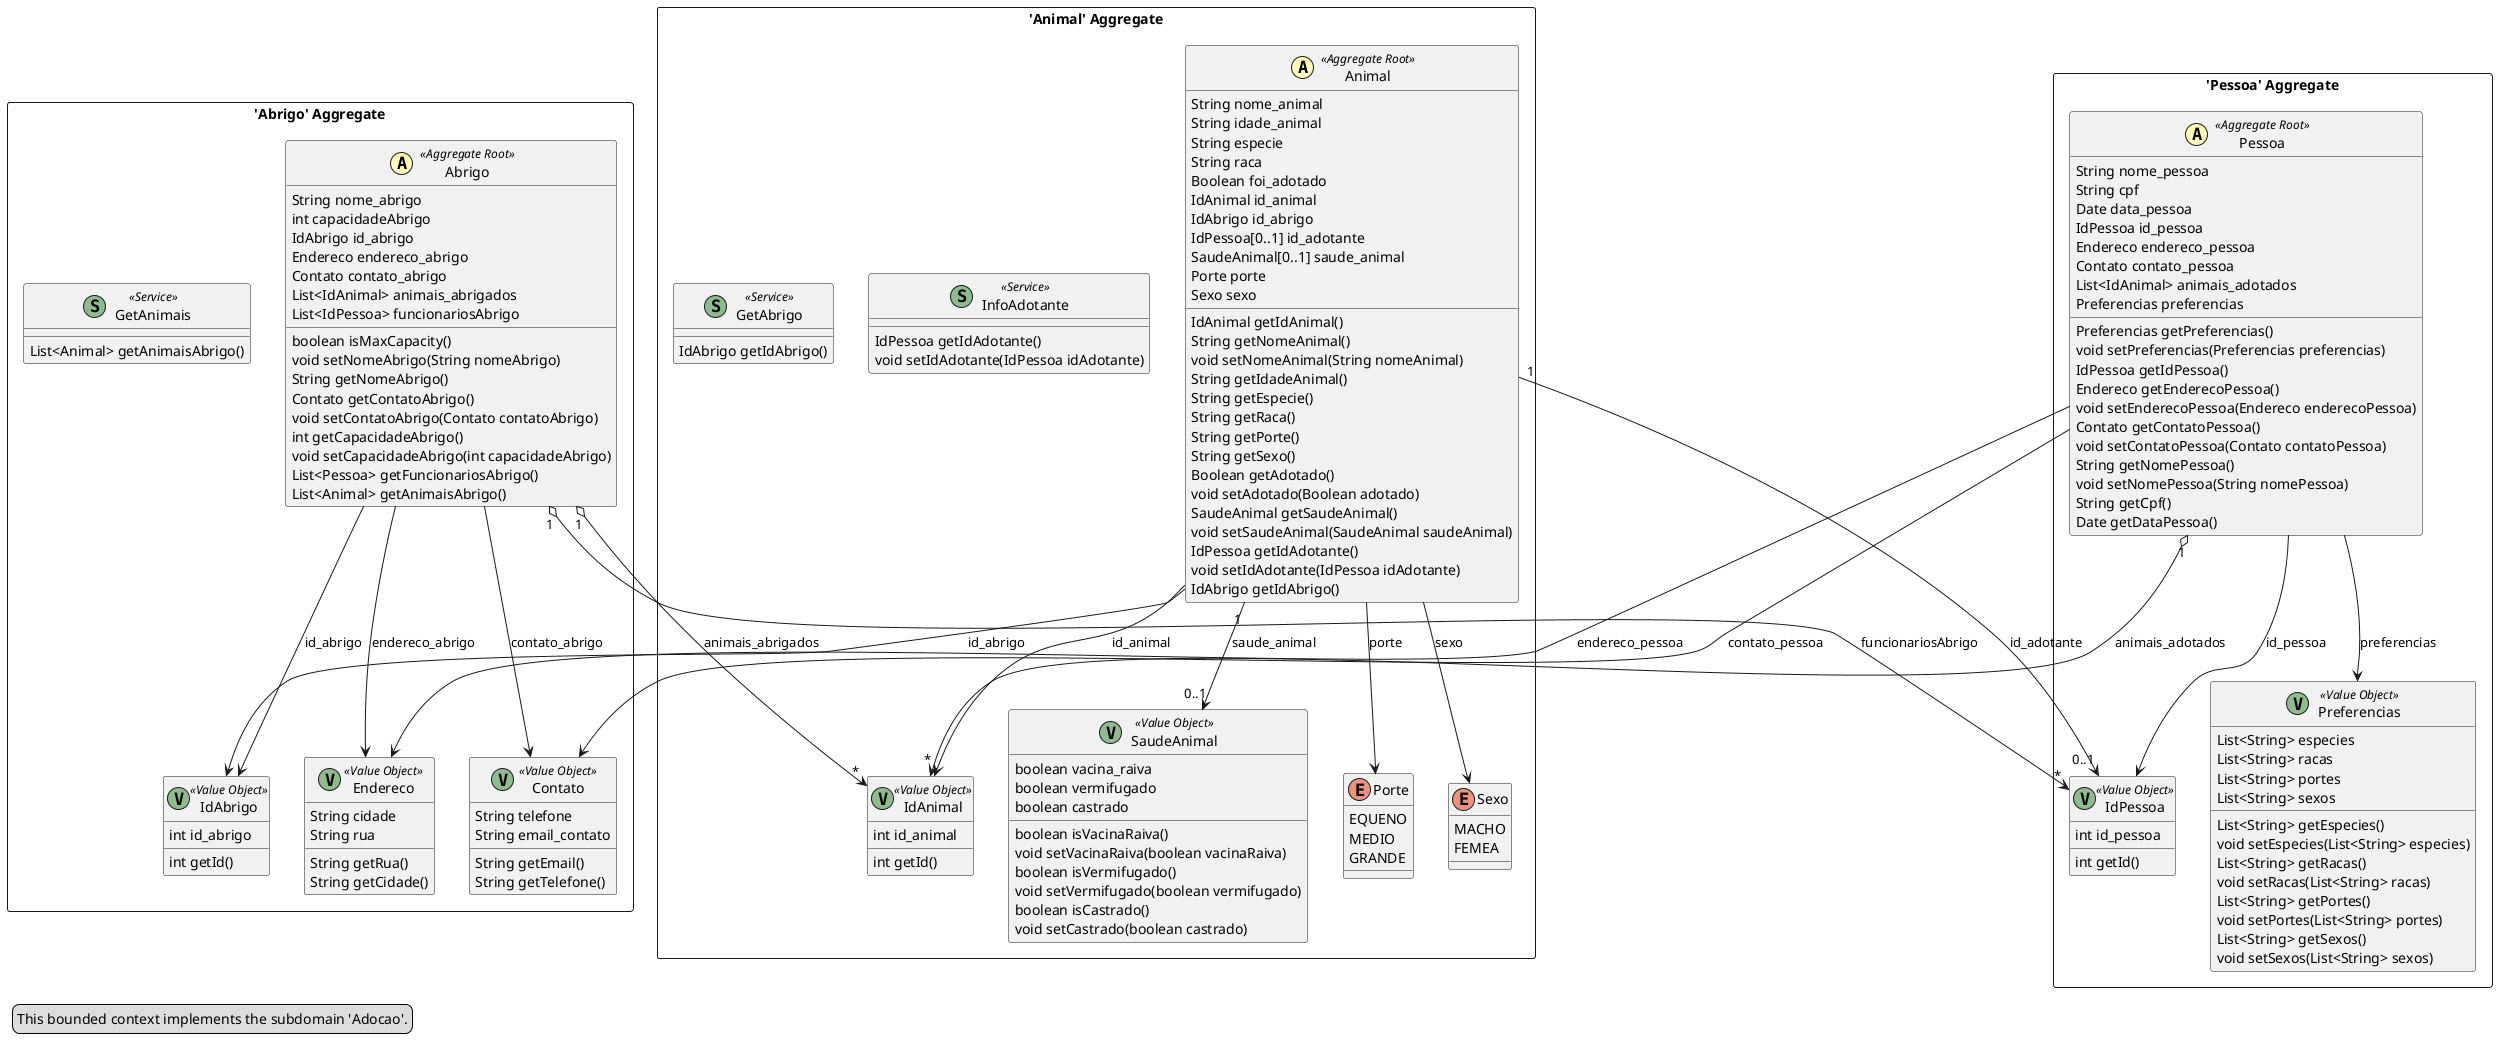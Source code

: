 @startuml

skinparam componentStyle uml2

package "'Abrigo' Aggregate" <<Rectangle>> {
	class Abrigo <<(A,#fffab8) Aggregate Root>> {
		String nome_abrigo
		int capacidadeAbrigo
		IdAbrigo id_abrigo
		Endereco endereco_abrigo
		Contato contato_abrigo
		List<IdAnimal> animais_abrigados
		List<IdPessoa> funcionariosAbrigo
		boolean isMaxCapacity()
		void setNomeAbrigo(String nomeAbrigo)
		String getNomeAbrigo()
		Contato getContatoAbrigo()
		void setContatoAbrigo(Contato contatoAbrigo)
		int getCapacidadeAbrigo()
		void setCapacidadeAbrigo(int capacidadeAbrigo)
		List<Pessoa> getFuncionariosAbrigo()
		List<Animal> getAnimaisAbrigo()
	}
	class IdAbrigo <<(V,DarkSeaGreen) Value Object>> {
		int id_abrigo
		int getId()
	}
	class Endereco <<(V,DarkSeaGreen) Value Object>> {
		String cidade
		String rua
		String getRua()
		String getCidade()
	}
	class Contato <<(V,DarkSeaGreen) Value Object>> {
		String telefone
		String email_contato
		String getEmail()
		String getTelefone()
	}
	class GetAnimais <<(S,DarkSeaGreen) Service>> {
		List<Animal> getAnimaisAbrigo()
	}
}
package "'Animal' Aggregate" <<Rectangle>> {
	class Animal <<(A,#fffab8) Aggregate Root>> {
		String nome_animal
		String idade_animal
		String especie
		String raca
		Boolean foi_adotado
		IdAnimal id_animal
		IdAbrigo id_abrigo
		IdPessoa[0..1] id_adotante
		SaudeAnimal[0..1] saude_animal
		Porte porte
		Sexo sexo
		IdAnimal getIdAnimal()
		String getNomeAnimal()
		void setNomeAnimal(String nomeAnimal)
		String getIdadeAnimal()
		String getEspecie()
		String getRaca()
		String getPorte()
		String getSexo()
		Boolean getAdotado()
		void setAdotado(Boolean adotado)
		SaudeAnimal getSaudeAnimal()
		void setSaudeAnimal(SaudeAnimal saudeAnimal)
		IdPessoa getIdAdotante()
		void setIdAdotante(IdPessoa idAdotante)
		IdAbrigo getIdAbrigo()
	}
	class IdAnimal <<(V,DarkSeaGreen) Value Object>> {
		int id_animal
		int getId()
	}
	class SaudeAnimal <<(V,DarkSeaGreen) Value Object>> {
		boolean vacina_raiva
		boolean vermifugado
		boolean castrado
		boolean isVacinaRaiva()
		void setVacinaRaiva(boolean vacinaRaiva)
		boolean isVermifugado()
		void setVermifugado(boolean vermifugado)
		boolean isCastrado()
		void setCastrado(boolean castrado)
	}
	enum Porte {
		EQUENO
		MEDIO
		GRANDE
	}
	enum Sexo {
		MACHO
		FEMEA
	}
	class InfoAdotante <<(S,DarkSeaGreen) Service>> {
		IdPessoa getIdAdotante()
		void setIdAdotante(IdPessoa idAdotante)
	}
	class GetAbrigo <<(S,DarkSeaGreen) Service>> {
		IdAbrigo getIdAbrigo()
	}
}
package "'Pessoa' Aggregate" <<Rectangle>> {
	class Pessoa <<(A,#fffab8) Aggregate Root>> {
		String nome_pessoa
		String cpf
		Date data_pessoa
		IdPessoa id_pessoa
		Endereco endereco_pessoa
		Contato contato_pessoa
		List<IdAnimal> animais_adotados
		Preferencias preferencias
		Preferencias getPreferencias()
		void setPreferencias(Preferencias preferencias)
		IdPessoa getIdPessoa()
		Endereco getEnderecoPessoa()
		void setEnderecoPessoa(Endereco enderecoPessoa)
		Contato getContatoPessoa()
		void setContatoPessoa(Contato contatoPessoa)
		String getNomePessoa()
		void setNomePessoa(String nomePessoa)
		String getCpf()
		Date getDataPessoa()
	}
	class IdPessoa <<(V,DarkSeaGreen) Value Object>> {
		int id_pessoa
		int getId()
	}
	class Preferencias <<(V,DarkSeaGreen) Value Object>> {
		List<String> especies
		List<String> racas
		List<String> portes
		List<String> sexos
		List<String> getEspecies()
		void setEspecies(List<String> especies)
		List<String> getRacas()
		void setRacas(List<String> racas)
		List<String> getPortes()
		void setPortes(List<String> portes)
		List<String> getSexos()
		void setSexos(List<String> sexos)
	}
}
Pessoa --> IdPessoa : id_pessoa
Animal --> IdAnimal : id_animal
Pessoa --> Contato : contato_pessoa
Abrigo "1" o--> "*" IdAnimal : animais_abrigados
Abrigo --> Endereco : endereco_abrigo
Abrigo --> Contato : contato_abrigo
Abrigo "1" o--> "*" IdPessoa : funcionariosAbrigo
Animal --> Porte : porte
Animal --> Sexo : sexo
Abrigo --> IdAbrigo : id_abrigo
Animal "1" --> "0..1" SaudeAnimal : saude_animal
Pessoa "1" o--> "*" IdAnimal : animais_adotados
Animal "1" --> "0..1" IdPessoa : id_adotante
Animal --> IdAbrigo : id_abrigo
Pessoa --> Endereco : endereco_pessoa
Pessoa --> Preferencias : preferencias
legend left
  This bounded context implements the subdomain 'Adocao'.
end legend


@enduml
